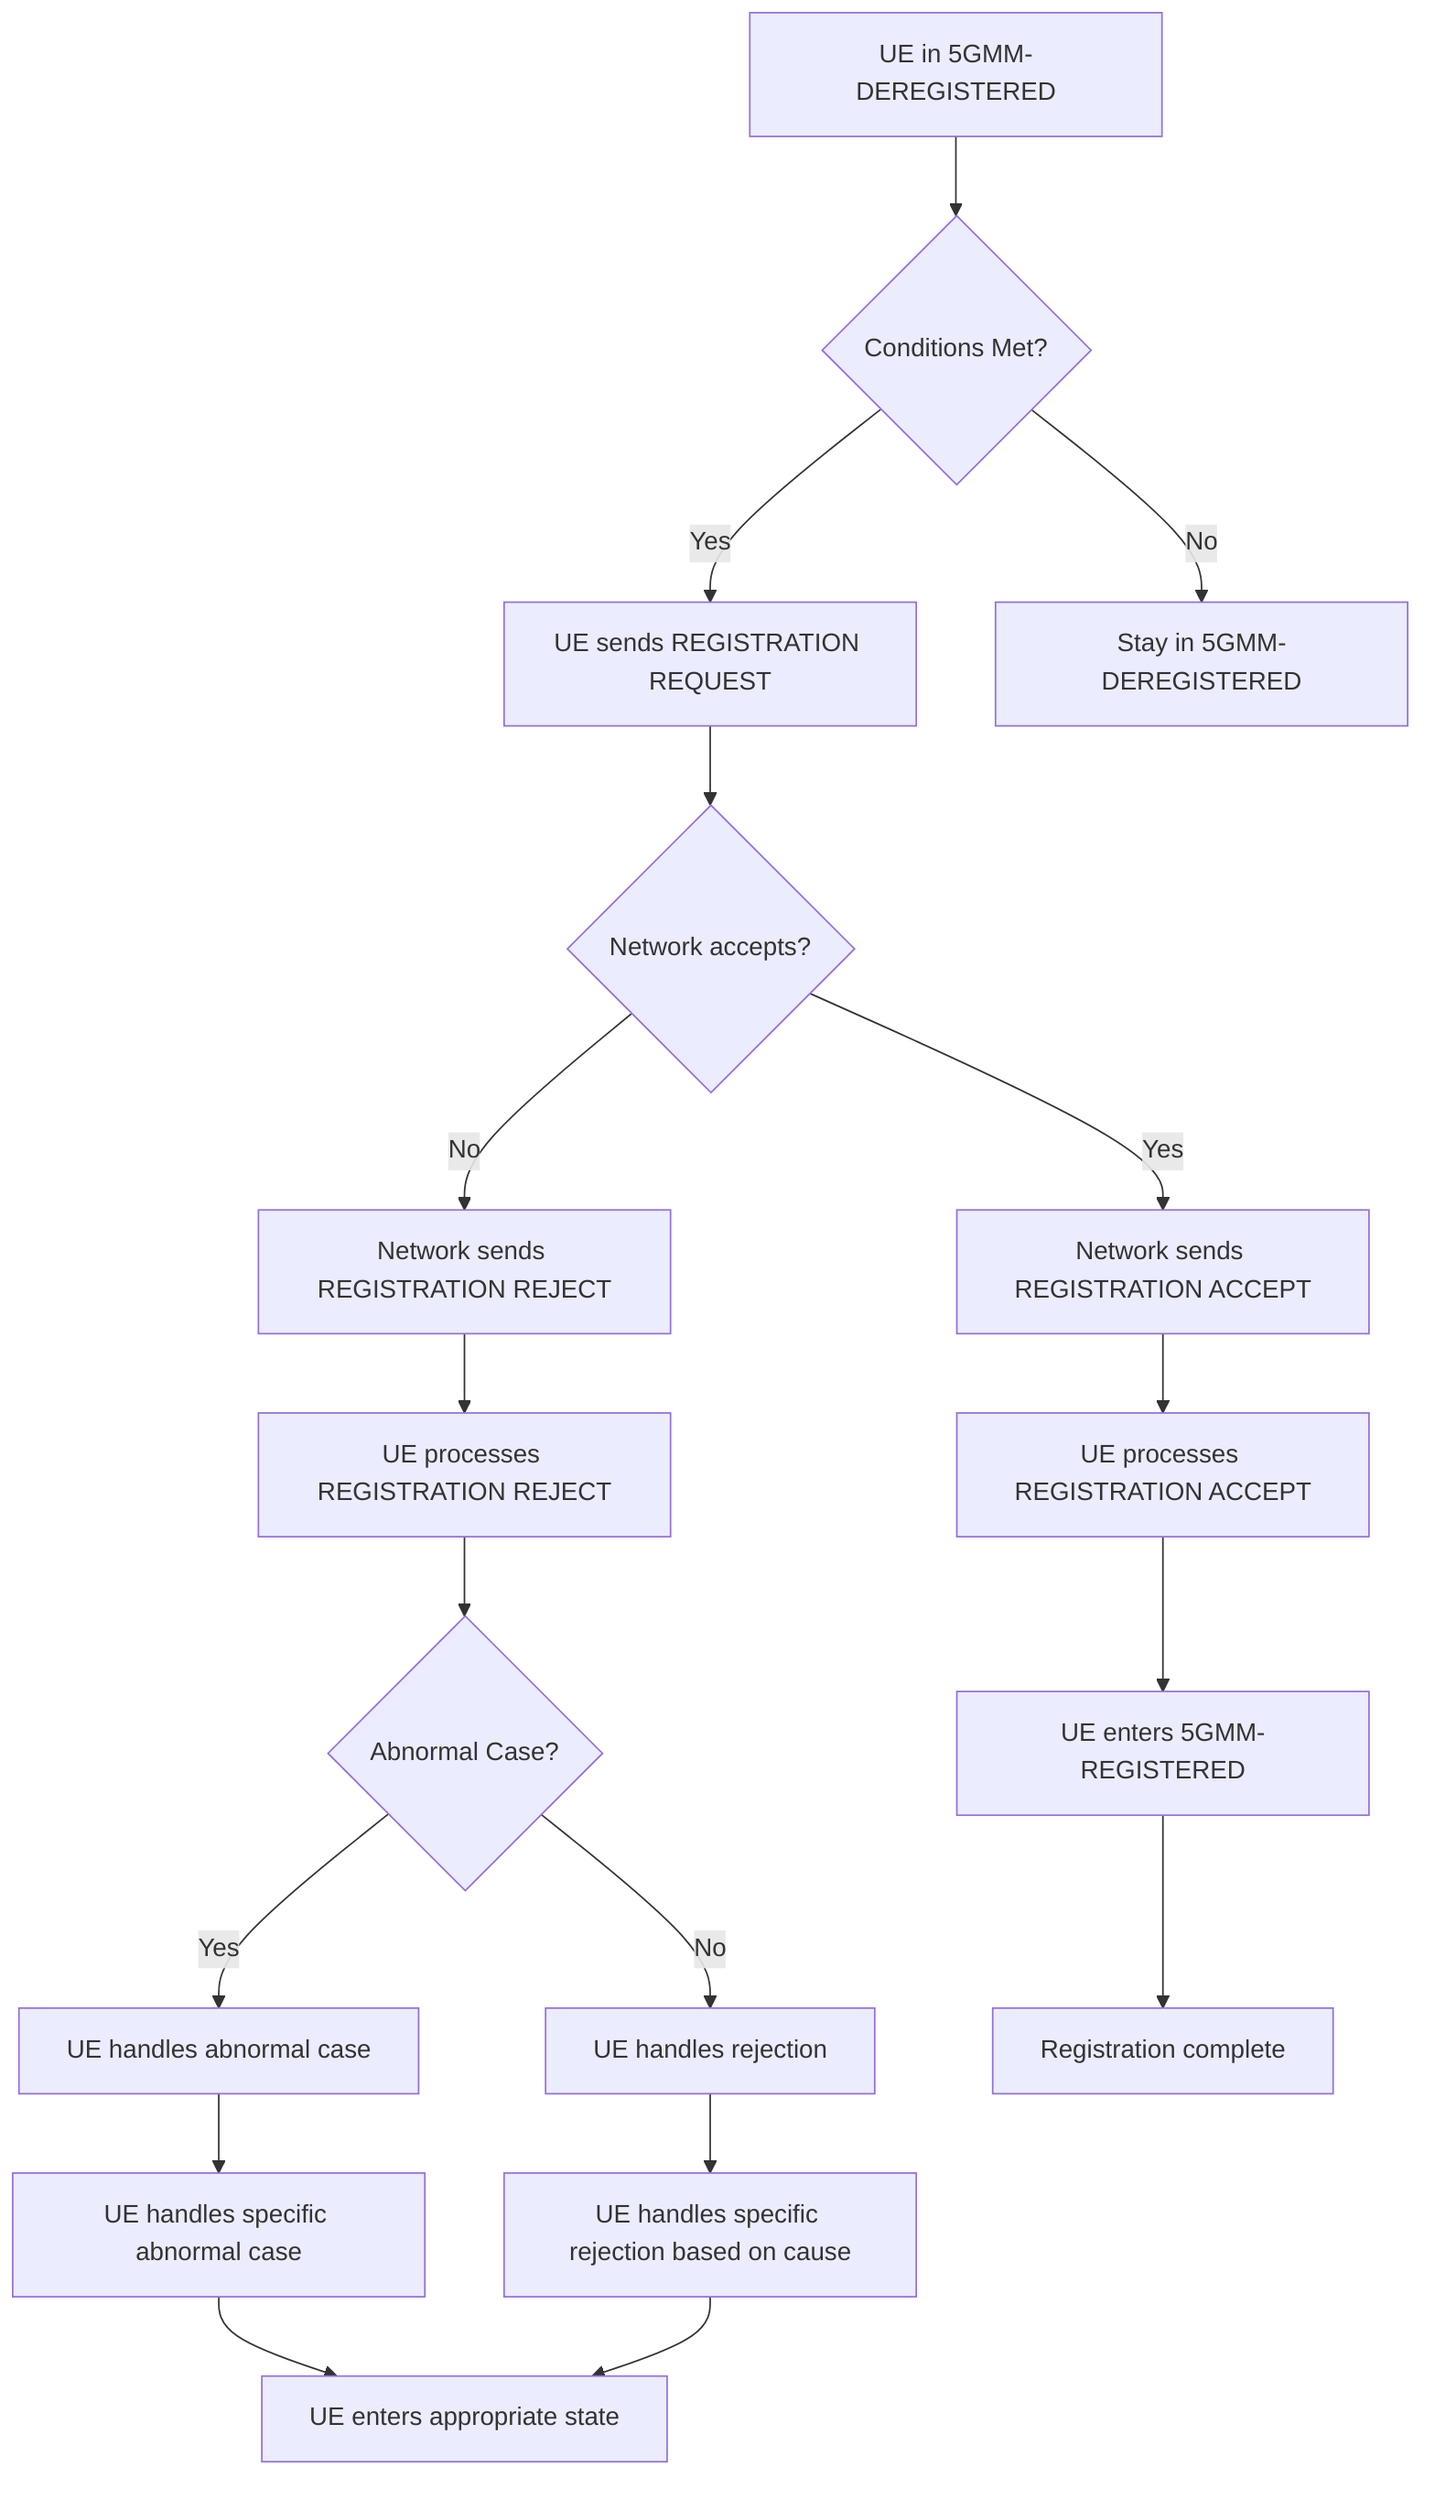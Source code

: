 graph TD
    A[""UE in 5GMM-DEREGISTERED""] --> B{""Conditions Met?""};
    B -- ""Yes"" --> C[""UE sends REGISTRATION REQUEST""];
    B -- ""No"" --> D[""Stay in 5GMM-DEREGISTERED""];
    C --> E{""Network accepts?""};
    E -- ""Yes"" --> F[""Network sends REGISTRATION ACCEPT""];
    E -- ""No"" --> G[""Network sends REGISTRATION REJECT""];
    F --> H[""UE processes REGISTRATION ACCEPT""];
    G --> I[""UE processes REGISTRATION REJECT""];
    H --> J[""UE enters 5GMM-REGISTERED""];
    I --> K{""Abnormal Case?""};
    K -- ""Yes"" --> L[""UE handles abnormal case""];
    K -- ""No"" --> M[""UE handles rejection""];
    M --> N[""UE handles specific rejection based on cause""];
    L --> O[""UE handles specific abnormal case""];
    O --> P[""UE enters appropriate state""];
    N --> P;
    J --> Q[""Registration complete""];